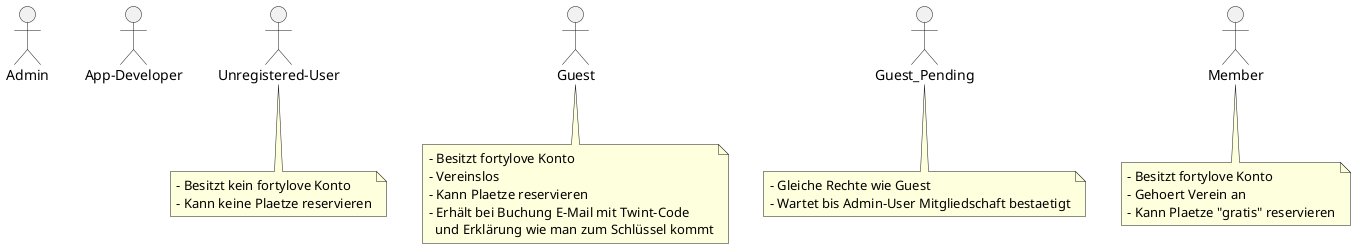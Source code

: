 @startuml
actor :Admin:
actor :App-Developer:
actor :Unregistered-User:
note bottom: - Besitzt kein fortylove Konto\n- Kann keine Plaetze reservieren
actor :Guest:
note bottom: - Besitzt fortylove Konto\n- Vereinslos\n- Kann Plaetze reservieren\n- Erhält bei Buchung E-Mail mit Twint-Code\n  und Erklärung wie man zum Schlüssel kommt
actor :Guest_Pending:
note bottom: - Gleiche Rechte wie Guest\n- Wartet bis Admin-User Mitgliedschaft bestaetigt
actor :Member:
note bottom: - Besitzt fortylove Konto\n- Gehoert Verein an\n- Kann Plaetze "gratis" reservieren
@enduml
